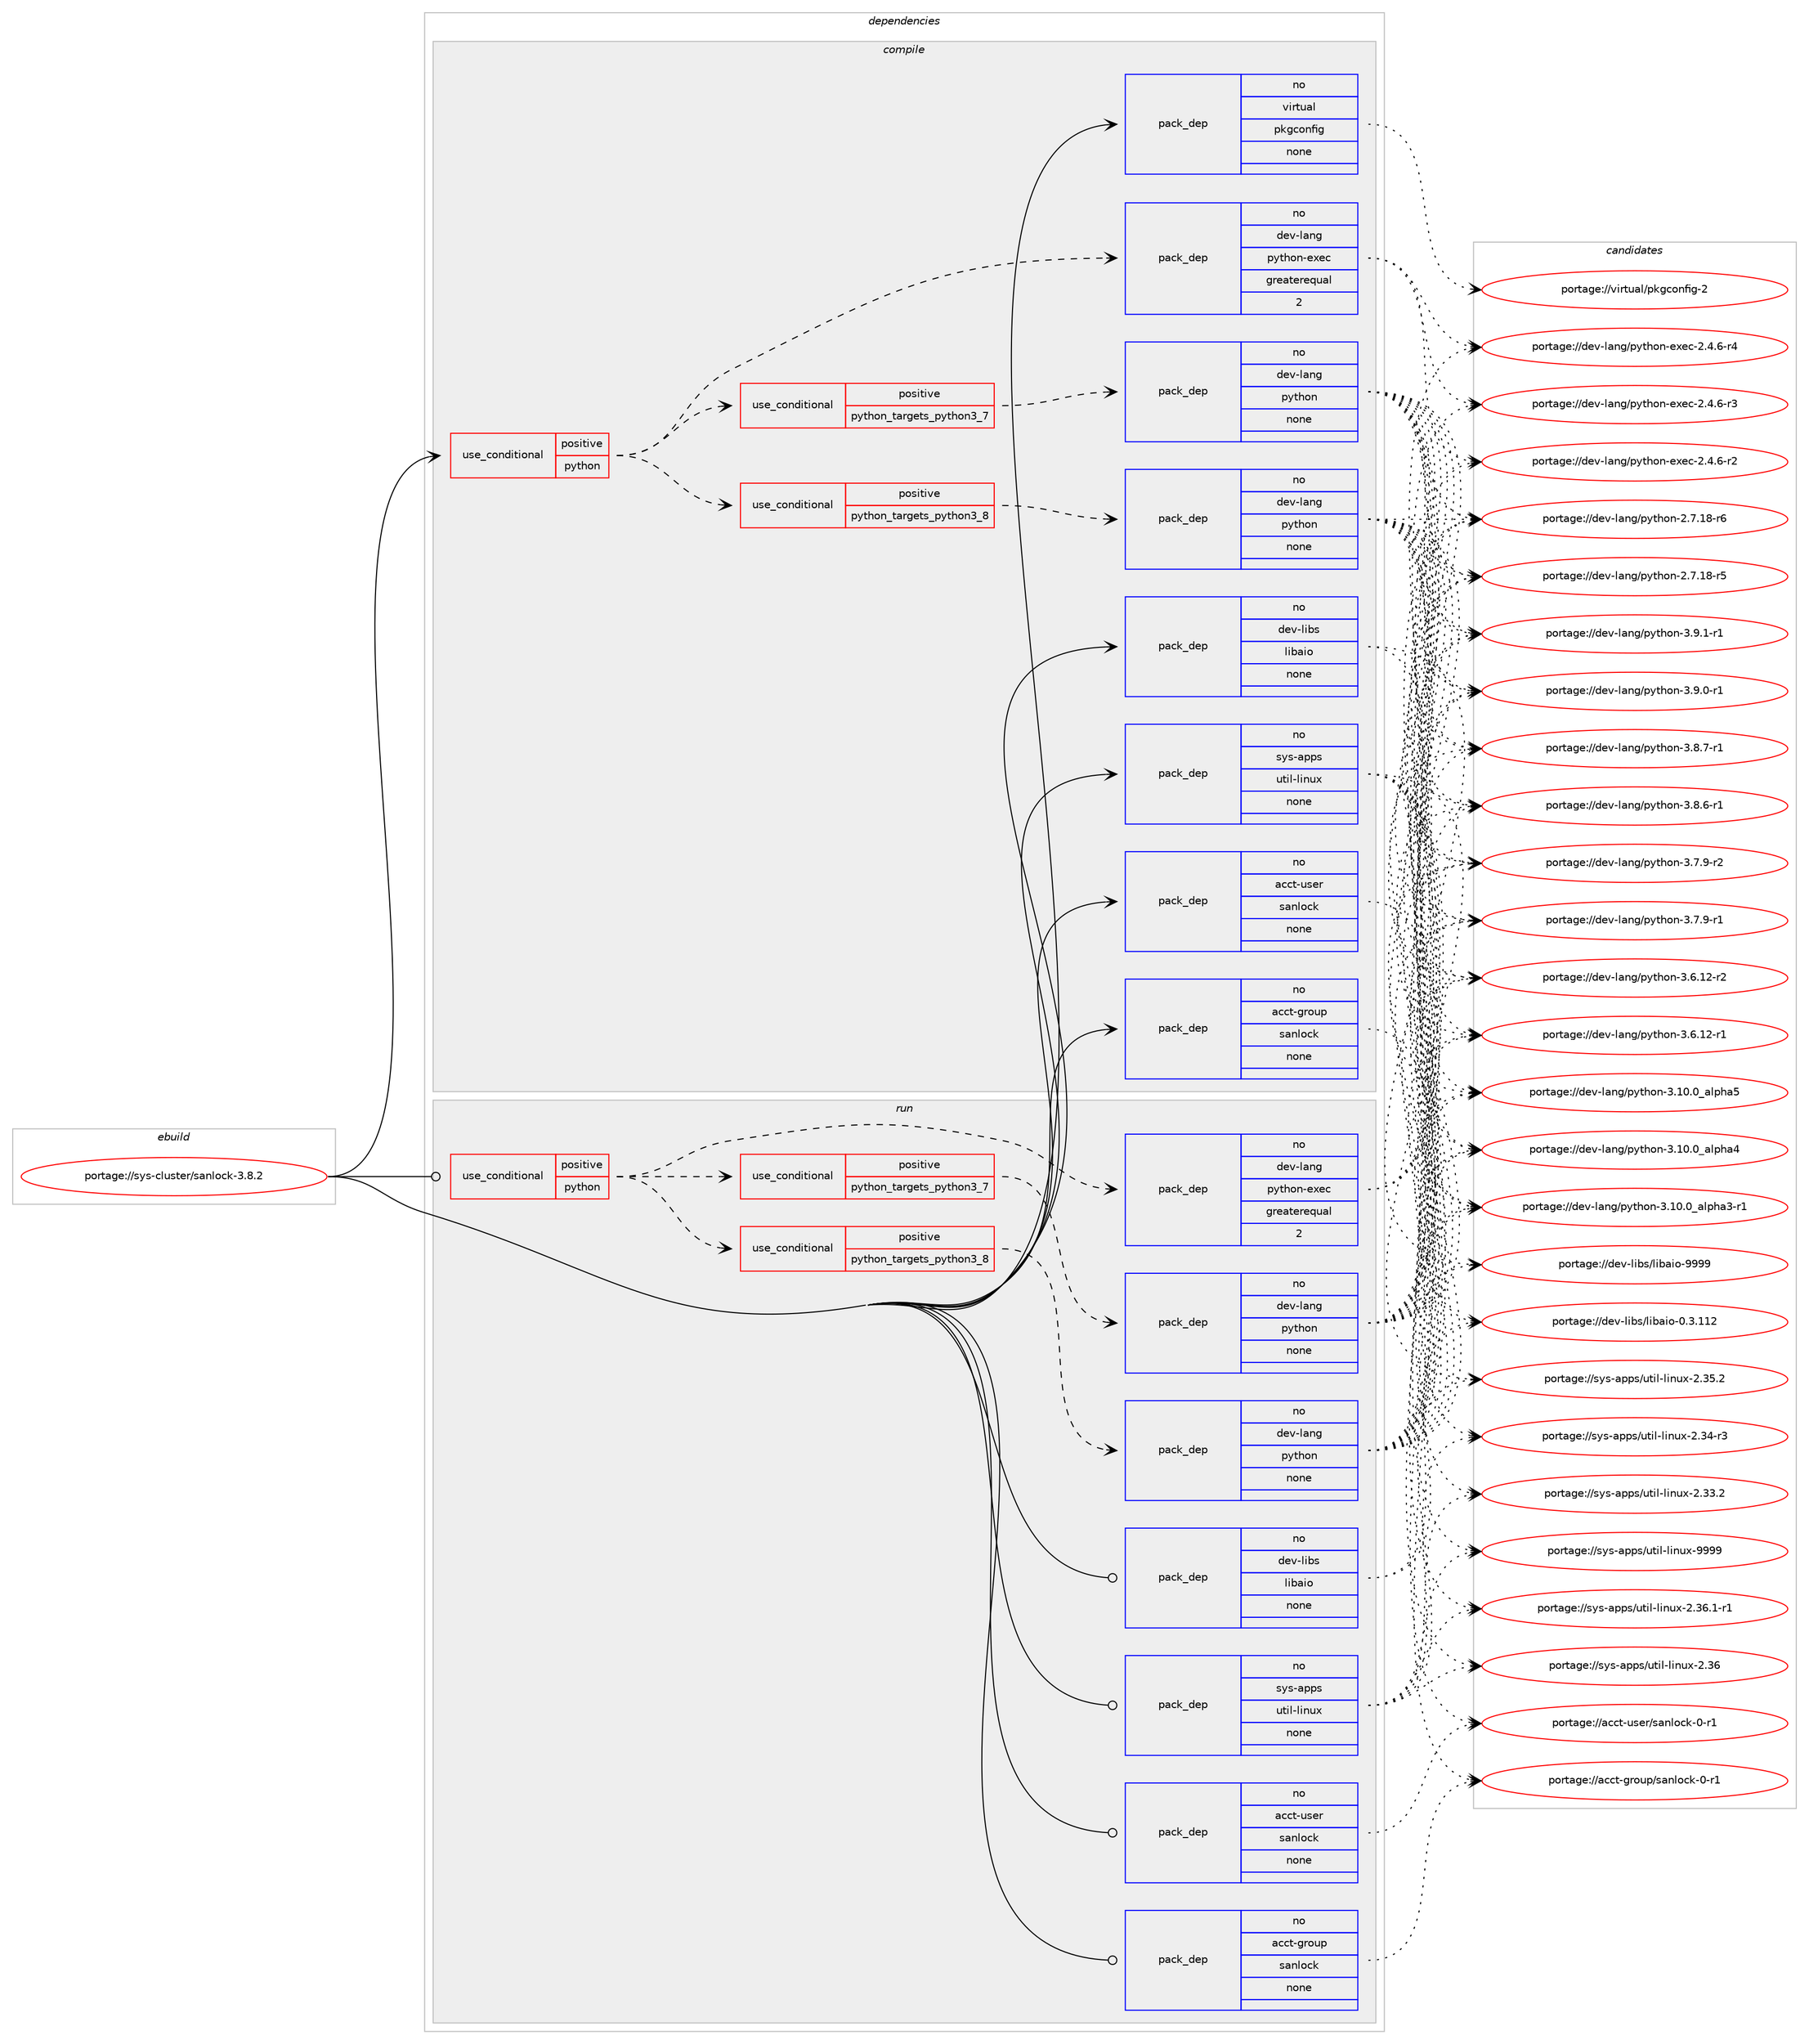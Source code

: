 digraph prolog {

# *************
# Graph options
# *************

newrank=true;
concentrate=true;
compound=true;
graph [rankdir=LR,fontname=Helvetica,fontsize=10,ranksep=1.5];#, ranksep=2.5, nodesep=0.2];
edge  [arrowhead=vee];
node  [fontname=Helvetica,fontsize=10];

# **********
# The ebuild
# **********

subgraph cluster_leftcol {
color=gray;
rank=same;
label=<<i>ebuild</i>>;
id [label="portage://sys-cluster/sanlock-3.8.2", color=red, width=4, href="../sys-cluster/sanlock-3.8.2.svg"];
}

# ****************
# The dependencies
# ****************

subgraph cluster_midcol {
color=gray;
label=<<i>dependencies</i>>;
subgraph cluster_compile {
fillcolor="#eeeeee";
style=filled;
label=<<i>compile</i>>;
subgraph cond2719 {
dependency9338 [label=<<TABLE BORDER="0" CELLBORDER="1" CELLSPACING="0" CELLPADDING="4"><TR><TD ROWSPAN="3" CELLPADDING="10">use_conditional</TD></TR><TR><TD>positive</TD></TR><TR><TD>python</TD></TR></TABLE>>, shape=none, color=red];
subgraph cond2720 {
dependency9339 [label=<<TABLE BORDER="0" CELLBORDER="1" CELLSPACING="0" CELLPADDING="4"><TR><TD ROWSPAN="3" CELLPADDING="10">use_conditional</TD></TR><TR><TD>positive</TD></TR><TR><TD>python_targets_python3_7</TD></TR></TABLE>>, shape=none, color=red];
subgraph pack6509 {
dependency9340 [label=<<TABLE BORDER="0" CELLBORDER="1" CELLSPACING="0" CELLPADDING="4" WIDTH="220"><TR><TD ROWSPAN="6" CELLPADDING="30">pack_dep</TD></TR><TR><TD WIDTH="110">no</TD></TR><TR><TD>dev-lang</TD></TR><TR><TD>python</TD></TR><TR><TD>none</TD></TR><TR><TD></TD></TR></TABLE>>, shape=none, color=blue];
}
dependency9339:e -> dependency9340:w [weight=20,style="dashed",arrowhead="vee"];
}
dependency9338:e -> dependency9339:w [weight=20,style="dashed",arrowhead="vee"];
subgraph cond2721 {
dependency9341 [label=<<TABLE BORDER="0" CELLBORDER="1" CELLSPACING="0" CELLPADDING="4"><TR><TD ROWSPAN="3" CELLPADDING="10">use_conditional</TD></TR><TR><TD>positive</TD></TR><TR><TD>python_targets_python3_8</TD></TR></TABLE>>, shape=none, color=red];
subgraph pack6510 {
dependency9342 [label=<<TABLE BORDER="0" CELLBORDER="1" CELLSPACING="0" CELLPADDING="4" WIDTH="220"><TR><TD ROWSPAN="6" CELLPADDING="30">pack_dep</TD></TR><TR><TD WIDTH="110">no</TD></TR><TR><TD>dev-lang</TD></TR><TR><TD>python</TD></TR><TR><TD>none</TD></TR><TR><TD></TD></TR></TABLE>>, shape=none, color=blue];
}
dependency9341:e -> dependency9342:w [weight=20,style="dashed",arrowhead="vee"];
}
dependency9338:e -> dependency9341:w [weight=20,style="dashed",arrowhead="vee"];
subgraph pack6511 {
dependency9343 [label=<<TABLE BORDER="0" CELLBORDER="1" CELLSPACING="0" CELLPADDING="4" WIDTH="220"><TR><TD ROWSPAN="6" CELLPADDING="30">pack_dep</TD></TR><TR><TD WIDTH="110">no</TD></TR><TR><TD>dev-lang</TD></TR><TR><TD>python-exec</TD></TR><TR><TD>greaterequal</TD></TR><TR><TD>2</TD></TR></TABLE>>, shape=none, color=blue];
}
dependency9338:e -> dependency9343:w [weight=20,style="dashed",arrowhead="vee"];
}
id:e -> dependency9338:w [weight=20,style="solid",arrowhead="vee"];
subgraph pack6512 {
dependency9344 [label=<<TABLE BORDER="0" CELLBORDER="1" CELLSPACING="0" CELLPADDING="4" WIDTH="220"><TR><TD ROWSPAN="6" CELLPADDING="30">pack_dep</TD></TR><TR><TD WIDTH="110">no</TD></TR><TR><TD>acct-group</TD></TR><TR><TD>sanlock</TD></TR><TR><TD>none</TD></TR><TR><TD></TD></TR></TABLE>>, shape=none, color=blue];
}
id:e -> dependency9344:w [weight=20,style="solid",arrowhead="vee"];
subgraph pack6513 {
dependency9345 [label=<<TABLE BORDER="0" CELLBORDER="1" CELLSPACING="0" CELLPADDING="4" WIDTH="220"><TR><TD ROWSPAN="6" CELLPADDING="30">pack_dep</TD></TR><TR><TD WIDTH="110">no</TD></TR><TR><TD>acct-user</TD></TR><TR><TD>sanlock</TD></TR><TR><TD>none</TD></TR><TR><TD></TD></TR></TABLE>>, shape=none, color=blue];
}
id:e -> dependency9345:w [weight=20,style="solid",arrowhead="vee"];
subgraph pack6514 {
dependency9346 [label=<<TABLE BORDER="0" CELLBORDER="1" CELLSPACING="0" CELLPADDING="4" WIDTH="220"><TR><TD ROWSPAN="6" CELLPADDING="30">pack_dep</TD></TR><TR><TD WIDTH="110">no</TD></TR><TR><TD>dev-libs</TD></TR><TR><TD>libaio</TD></TR><TR><TD>none</TD></TR><TR><TD></TD></TR></TABLE>>, shape=none, color=blue];
}
id:e -> dependency9346:w [weight=20,style="solid",arrowhead="vee"];
subgraph pack6515 {
dependency9347 [label=<<TABLE BORDER="0" CELLBORDER="1" CELLSPACING="0" CELLPADDING="4" WIDTH="220"><TR><TD ROWSPAN="6" CELLPADDING="30">pack_dep</TD></TR><TR><TD WIDTH="110">no</TD></TR><TR><TD>sys-apps</TD></TR><TR><TD>util-linux</TD></TR><TR><TD>none</TD></TR><TR><TD></TD></TR></TABLE>>, shape=none, color=blue];
}
id:e -> dependency9347:w [weight=20,style="solid",arrowhead="vee"];
subgraph pack6516 {
dependency9348 [label=<<TABLE BORDER="0" CELLBORDER="1" CELLSPACING="0" CELLPADDING="4" WIDTH="220"><TR><TD ROWSPAN="6" CELLPADDING="30">pack_dep</TD></TR><TR><TD WIDTH="110">no</TD></TR><TR><TD>virtual</TD></TR><TR><TD>pkgconfig</TD></TR><TR><TD>none</TD></TR><TR><TD></TD></TR></TABLE>>, shape=none, color=blue];
}
id:e -> dependency9348:w [weight=20,style="solid",arrowhead="vee"];
}
subgraph cluster_compileandrun {
fillcolor="#eeeeee";
style=filled;
label=<<i>compile and run</i>>;
}
subgraph cluster_run {
fillcolor="#eeeeee";
style=filled;
label=<<i>run</i>>;
subgraph cond2722 {
dependency9349 [label=<<TABLE BORDER="0" CELLBORDER="1" CELLSPACING="0" CELLPADDING="4"><TR><TD ROWSPAN="3" CELLPADDING="10">use_conditional</TD></TR><TR><TD>positive</TD></TR><TR><TD>python</TD></TR></TABLE>>, shape=none, color=red];
subgraph cond2723 {
dependency9350 [label=<<TABLE BORDER="0" CELLBORDER="1" CELLSPACING="0" CELLPADDING="4"><TR><TD ROWSPAN="3" CELLPADDING="10">use_conditional</TD></TR><TR><TD>positive</TD></TR><TR><TD>python_targets_python3_7</TD></TR></TABLE>>, shape=none, color=red];
subgraph pack6517 {
dependency9351 [label=<<TABLE BORDER="0" CELLBORDER="1" CELLSPACING="0" CELLPADDING="4" WIDTH="220"><TR><TD ROWSPAN="6" CELLPADDING="30">pack_dep</TD></TR><TR><TD WIDTH="110">no</TD></TR><TR><TD>dev-lang</TD></TR><TR><TD>python</TD></TR><TR><TD>none</TD></TR><TR><TD></TD></TR></TABLE>>, shape=none, color=blue];
}
dependency9350:e -> dependency9351:w [weight=20,style="dashed",arrowhead="vee"];
}
dependency9349:e -> dependency9350:w [weight=20,style="dashed",arrowhead="vee"];
subgraph cond2724 {
dependency9352 [label=<<TABLE BORDER="0" CELLBORDER="1" CELLSPACING="0" CELLPADDING="4"><TR><TD ROWSPAN="3" CELLPADDING="10">use_conditional</TD></TR><TR><TD>positive</TD></TR><TR><TD>python_targets_python3_8</TD></TR></TABLE>>, shape=none, color=red];
subgraph pack6518 {
dependency9353 [label=<<TABLE BORDER="0" CELLBORDER="1" CELLSPACING="0" CELLPADDING="4" WIDTH="220"><TR><TD ROWSPAN="6" CELLPADDING="30">pack_dep</TD></TR><TR><TD WIDTH="110">no</TD></TR><TR><TD>dev-lang</TD></TR><TR><TD>python</TD></TR><TR><TD>none</TD></TR><TR><TD></TD></TR></TABLE>>, shape=none, color=blue];
}
dependency9352:e -> dependency9353:w [weight=20,style="dashed",arrowhead="vee"];
}
dependency9349:e -> dependency9352:w [weight=20,style="dashed",arrowhead="vee"];
subgraph pack6519 {
dependency9354 [label=<<TABLE BORDER="0" CELLBORDER="1" CELLSPACING="0" CELLPADDING="4" WIDTH="220"><TR><TD ROWSPAN="6" CELLPADDING="30">pack_dep</TD></TR><TR><TD WIDTH="110">no</TD></TR><TR><TD>dev-lang</TD></TR><TR><TD>python-exec</TD></TR><TR><TD>greaterequal</TD></TR><TR><TD>2</TD></TR></TABLE>>, shape=none, color=blue];
}
dependency9349:e -> dependency9354:w [weight=20,style="dashed",arrowhead="vee"];
}
id:e -> dependency9349:w [weight=20,style="solid",arrowhead="odot"];
subgraph pack6520 {
dependency9355 [label=<<TABLE BORDER="0" CELLBORDER="1" CELLSPACING="0" CELLPADDING="4" WIDTH="220"><TR><TD ROWSPAN="6" CELLPADDING="30">pack_dep</TD></TR><TR><TD WIDTH="110">no</TD></TR><TR><TD>acct-group</TD></TR><TR><TD>sanlock</TD></TR><TR><TD>none</TD></TR><TR><TD></TD></TR></TABLE>>, shape=none, color=blue];
}
id:e -> dependency9355:w [weight=20,style="solid",arrowhead="odot"];
subgraph pack6521 {
dependency9356 [label=<<TABLE BORDER="0" CELLBORDER="1" CELLSPACING="0" CELLPADDING="4" WIDTH="220"><TR><TD ROWSPAN="6" CELLPADDING="30">pack_dep</TD></TR><TR><TD WIDTH="110">no</TD></TR><TR><TD>acct-user</TD></TR><TR><TD>sanlock</TD></TR><TR><TD>none</TD></TR><TR><TD></TD></TR></TABLE>>, shape=none, color=blue];
}
id:e -> dependency9356:w [weight=20,style="solid",arrowhead="odot"];
subgraph pack6522 {
dependency9357 [label=<<TABLE BORDER="0" CELLBORDER="1" CELLSPACING="0" CELLPADDING="4" WIDTH="220"><TR><TD ROWSPAN="6" CELLPADDING="30">pack_dep</TD></TR><TR><TD WIDTH="110">no</TD></TR><TR><TD>dev-libs</TD></TR><TR><TD>libaio</TD></TR><TR><TD>none</TD></TR><TR><TD></TD></TR></TABLE>>, shape=none, color=blue];
}
id:e -> dependency9357:w [weight=20,style="solid",arrowhead="odot"];
subgraph pack6523 {
dependency9358 [label=<<TABLE BORDER="0" CELLBORDER="1" CELLSPACING="0" CELLPADDING="4" WIDTH="220"><TR><TD ROWSPAN="6" CELLPADDING="30">pack_dep</TD></TR><TR><TD WIDTH="110">no</TD></TR><TR><TD>sys-apps</TD></TR><TR><TD>util-linux</TD></TR><TR><TD>none</TD></TR><TR><TD></TD></TR></TABLE>>, shape=none, color=blue];
}
id:e -> dependency9358:w [weight=20,style="solid",arrowhead="odot"];
}
}

# **************
# The candidates
# **************

subgraph cluster_choices {
rank=same;
color=gray;
label=<<i>candidates</i>>;

subgraph choice6509 {
color=black;
nodesep=1;
choice1001011184510897110103471121211161041111104551465746494511449 [label="portage://dev-lang/python-3.9.1-r1", color=red, width=4,href="../dev-lang/python-3.9.1-r1.svg"];
choice1001011184510897110103471121211161041111104551465746484511449 [label="portage://dev-lang/python-3.9.0-r1", color=red, width=4,href="../dev-lang/python-3.9.0-r1.svg"];
choice1001011184510897110103471121211161041111104551465646554511449 [label="portage://dev-lang/python-3.8.7-r1", color=red, width=4,href="../dev-lang/python-3.8.7-r1.svg"];
choice1001011184510897110103471121211161041111104551465646544511449 [label="portage://dev-lang/python-3.8.6-r1", color=red, width=4,href="../dev-lang/python-3.8.6-r1.svg"];
choice1001011184510897110103471121211161041111104551465546574511450 [label="portage://dev-lang/python-3.7.9-r2", color=red, width=4,href="../dev-lang/python-3.7.9-r2.svg"];
choice1001011184510897110103471121211161041111104551465546574511449 [label="portage://dev-lang/python-3.7.9-r1", color=red, width=4,href="../dev-lang/python-3.7.9-r1.svg"];
choice100101118451089711010347112121116104111110455146544649504511450 [label="portage://dev-lang/python-3.6.12-r2", color=red, width=4,href="../dev-lang/python-3.6.12-r2.svg"];
choice100101118451089711010347112121116104111110455146544649504511449 [label="portage://dev-lang/python-3.6.12-r1", color=red, width=4,href="../dev-lang/python-3.6.12-r1.svg"];
choice1001011184510897110103471121211161041111104551464948464895971081121049753 [label="portage://dev-lang/python-3.10.0_alpha5", color=red, width=4,href="../dev-lang/python-3.10.0_alpha5.svg"];
choice1001011184510897110103471121211161041111104551464948464895971081121049752 [label="portage://dev-lang/python-3.10.0_alpha4", color=red, width=4,href="../dev-lang/python-3.10.0_alpha4.svg"];
choice10010111845108971101034711212111610411111045514649484648959710811210497514511449 [label="portage://dev-lang/python-3.10.0_alpha3-r1", color=red, width=4,href="../dev-lang/python-3.10.0_alpha3-r1.svg"];
choice100101118451089711010347112121116104111110455046554649564511454 [label="portage://dev-lang/python-2.7.18-r6", color=red, width=4,href="../dev-lang/python-2.7.18-r6.svg"];
choice100101118451089711010347112121116104111110455046554649564511453 [label="portage://dev-lang/python-2.7.18-r5", color=red, width=4,href="../dev-lang/python-2.7.18-r5.svg"];
dependency9340:e -> choice1001011184510897110103471121211161041111104551465746494511449:w [style=dotted,weight="100"];
dependency9340:e -> choice1001011184510897110103471121211161041111104551465746484511449:w [style=dotted,weight="100"];
dependency9340:e -> choice1001011184510897110103471121211161041111104551465646554511449:w [style=dotted,weight="100"];
dependency9340:e -> choice1001011184510897110103471121211161041111104551465646544511449:w [style=dotted,weight="100"];
dependency9340:e -> choice1001011184510897110103471121211161041111104551465546574511450:w [style=dotted,weight="100"];
dependency9340:e -> choice1001011184510897110103471121211161041111104551465546574511449:w [style=dotted,weight="100"];
dependency9340:e -> choice100101118451089711010347112121116104111110455146544649504511450:w [style=dotted,weight="100"];
dependency9340:e -> choice100101118451089711010347112121116104111110455146544649504511449:w [style=dotted,weight="100"];
dependency9340:e -> choice1001011184510897110103471121211161041111104551464948464895971081121049753:w [style=dotted,weight="100"];
dependency9340:e -> choice1001011184510897110103471121211161041111104551464948464895971081121049752:w [style=dotted,weight="100"];
dependency9340:e -> choice10010111845108971101034711212111610411111045514649484648959710811210497514511449:w [style=dotted,weight="100"];
dependency9340:e -> choice100101118451089711010347112121116104111110455046554649564511454:w [style=dotted,weight="100"];
dependency9340:e -> choice100101118451089711010347112121116104111110455046554649564511453:w [style=dotted,weight="100"];
}
subgraph choice6510 {
color=black;
nodesep=1;
choice1001011184510897110103471121211161041111104551465746494511449 [label="portage://dev-lang/python-3.9.1-r1", color=red, width=4,href="../dev-lang/python-3.9.1-r1.svg"];
choice1001011184510897110103471121211161041111104551465746484511449 [label="portage://dev-lang/python-3.9.0-r1", color=red, width=4,href="../dev-lang/python-3.9.0-r1.svg"];
choice1001011184510897110103471121211161041111104551465646554511449 [label="portage://dev-lang/python-3.8.7-r1", color=red, width=4,href="../dev-lang/python-3.8.7-r1.svg"];
choice1001011184510897110103471121211161041111104551465646544511449 [label="portage://dev-lang/python-3.8.6-r1", color=red, width=4,href="../dev-lang/python-3.8.6-r1.svg"];
choice1001011184510897110103471121211161041111104551465546574511450 [label="portage://dev-lang/python-3.7.9-r2", color=red, width=4,href="../dev-lang/python-3.7.9-r2.svg"];
choice1001011184510897110103471121211161041111104551465546574511449 [label="portage://dev-lang/python-3.7.9-r1", color=red, width=4,href="../dev-lang/python-3.7.9-r1.svg"];
choice100101118451089711010347112121116104111110455146544649504511450 [label="portage://dev-lang/python-3.6.12-r2", color=red, width=4,href="../dev-lang/python-3.6.12-r2.svg"];
choice100101118451089711010347112121116104111110455146544649504511449 [label="portage://dev-lang/python-3.6.12-r1", color=red, width=4,href="../dev-lang/python-3.6.12-r1.svg"];
choice1001011184510897110103471121211161041111104551464948464895971081121049753 [label="portage://dev-lang/python-3.10.0_alpha5", color=red, width=4,href="../dev-lang/python-3.10.0_alpha5.svg"];
choice1001011184510897110103471121211161041111104551464948464895971081121049752 [label="portage://dev-lang/python-3.10.0_alpha4", color=red, width=4,href="../dev-lang/python-3.10.0_alpha4.svg"];
choice10010111845108971101034711212111610411111045514649484648959710811210497514511449 [label="portage://dev-lang/python-3.10.0_alpha3-r1", color=red, width=4,href="../dev-lang/python-3.10.0_alpha3-r1.svg"];
choice100101118451089711010347112121116104111110455046554649564511454 [label="portage://dev-lang/python-2.7.18-r6", color=red, width=4,href="../dev-lang/python-2.7.18-r6.svg"];
choice100101118451089711010347112121116104111110455046554649564511453 [label="portage://dev-lang/python-2.7.18-r5", color=red, width=4,href="../dev-lang/python-2.7.18-r5.svg"];
dependency9342:e -> choice1001011184510897110103471121211161041111104551465746494511449:w [style=dotted,weight="100"];
dependency9342:e -> choice1001011184510897110103471121211161041111104551465746484511449:w [style=dotted,weight="100"];
dependency9342:e -> choice1001011184510897110103471121211161041111104551465646554511449:w [style=dotted,weight="100"];
dependency9342:e -> choice1001011184510897110103471121211161041111104551465646544511449:w [style=dotted,weight="100"];
dependency9342:e -> choice1001011184510897110103471121211161041111104551465546574511450:w [style=dotted,weight="100"];
dependency9342:e -> choice1001011184510897110103471121211161041111104551465546574511449:w [style=dotted,weight="100"];
dependency9342:e -> choice100101118451089711010347112121116104111110455146544649504511450:w [style=dotted,weight="100"];
dependency9342:e -> choice100101118451089711010347112121116104111110455146544649504511449:w [style=dotted,weight="100"];
dependency9342:e -> choice1001011184510897110103471121211161041111104551464948464895971081121049753:w [style=dotted,weight="100"];
dependency9342:e -> choice1001011184510897110103471121211161041111104551464948464895971081121049752:w [style=dotted,weight="100"];
dependency9342:e -> choice10010111845108971101034711212111610411111045514649484648959710811210497514511449:w [style=dotted,weight="100"];
dependency9342:e -> choice100101118451089711010347112121116104111110455046554649564511454:w [style=dotted,weight="100"];
dependency9342:e -> choice100101118451089711010347112121116104111110455046554649564511453:w [style=dotted,weight="100"];
}
subgraph choice6511 {
color=black;
nodesep=1;
choice10010111845108971101034711212111610411111045101120101994550465246544511452 [label="portage://dev-lang/python-exec-2.4.6-r4", color=red, width=4,href="../dev-lang/python-exec-2.4.6-r4.svg"];
choice10010111845108971101034711212111610411111045101120101994550465246544511451 [label="portage://dev-lang/python-exec-2.4.6-r3", color=red, width=4,href="../dev-lang/python-exec-2.4.6-r3.svg"];
choice10010111845108971101034711212111610411111045101120101994550465246544511450 [label="portage://dev-lang/python-exec-2.4.6-r2", color=red, width=4,href="../dev-lang/python-exec-2.4.6-r2.svg"];
dependency9343:e -> choice10010111845108971101034711212111610411111045101120101994550465246544511452:w [style=dotted,weight="100"];
dependency9343:e -> choice10010111845108971101034711212111610411111045101120101994550465246544511451:w [style=dotted,weight="100"];
dependency9343:e -> choice10010111845108971101034711212111610411111045101120101994550465246544511450:w [style=dotted,weight="100"];
}
subgraph choice6512 {
color=black;
nodesep=1;
choice9799991164510311411111711247115971101081119910745484511449 [label="portage://acct-group/sanlock-0-r1", color=red, width=4,href="../acct-group/sanlock-0-r1.svg"];
dependency9344:e -> choice9799991164510311411111711247115971101081119910745484511449:w [style=dotted,weight="100"];
}
subgraph choice6513 {
color=black;
nodesep=1;
choice9799991164511711510111447115971101081119910745484511449 [label="portage://acct-user/sanlock-0-r1", color=red, width=4,href="../acct-user/sanlock-0-r1.svg"];
dependency9345:e -> choice9799991164511711510111447115971101081119910745484511449:w [style=dotted,weight="100"];
}
subgraph choice6514 {
color=black;
nodesep=1;
choice10010111845108105981154710810598971051114557575757 [label="portage://dev-libs/libaio-9999", color=red, width=4,href="../dev-libs/libaio-9999.svg"];
choice10010111845108105981154710810598971051114548465146494950 [label="portage://dev-libs/libaio-0.3.112", color=red, width=4,href="../dev-libs/libaio-0.3.112.svg"];
dependency9346:e -> choice10010111845108105981154710810598971051114557575757:w [style=dotted,weight="100"];
dependency9346:e -> choice10010111845108105981154710810598971051114548465146494950:w [style=dotted,weight="100"];
}
subgraph choice6515 {
color=black;
nodesep=1;
choice115121115459711211211547117116105108451081051101171204557575757 [label="portage://sys-apps/util-linux-9999", color=red, width=4,href="../sys-apps/util-linux-9999.svg"];
choice11512111545971121121154711711610510845108105110117120455046515446494511449 [label="portage://sys-apps/util-linux-2.36.1-r1", color=red, width=4,href="../sys-apps/util-linux-2.36.1-r1.svg"];
choice115121115459711211211547117116105108451081051101171204550465154 [label="portage://sys-apps/util-linux-2.36", color=red, width=4,href="../sys-apps/util-linux-2.36.svg"];
choice1151211154597112112115471171161051084510810511011712045504651534650 [label="portage://sys-apps/util-linux-2.35.2", color=red, width=4,href="../sys-apps/util-linux-2.35.2.svg"];
choice1151211154597112112115471171161051084510810511011712045504651524511451 [label="portage://sys-apps/util-linux-2.34-r3", color=red, width=4,href="../sys-apps/util-linux-2.34-r3.svg"];
choice1151211154597112112115471171161051084510810511011712045504651514650 [label="portage://sys-apps/util-linux-2.33.2", color=red, width=4,href="../sys-apps/util-linux-2.33.2.svg"];
dependency9347:e -> choice115121115459711211211547117116105108451081051101171204557575757:w [style=dotted,weight="100"];
dependency9347:e -> choice11512111545971121121154711711610510845108105110117120455046515446494511449:w [style=dotted,weight="100"];
dependency9347:e -> choice115121115459711211211547117116105108451081051101171204550465154:w [style=dotted,weight="100"];
dependency9347:e -> choice1151211154597112112115471171161051084510810511011712045504651534650:w [style=dotted,weight="100"];
dependency9347:e -> choice1151211154597112112115471171161051084510810511011712045504651524511451:w [style=dotted,weight="100"];
dependency9347:e -> choice1151211154597112112115471171161051084510810511011712045504651514650:w [style=dotted,weight="100"];
}
subgraph choice6516 {
color=black;
nodesep=1;
choice1181051141161179710847112107103991111101021051034550 [label="portage://virtual/pkgconfig-2", color=red, width=4,href="../virtual/pkgconfig-2.svg"];
dependency9348:e -> choice1181051141161179710847112107103991111101021051034550:w [style=dotted,weight="100"];
}
subgraph choice6517 {
color=black;
nodesep=1;
choice1001011184510897110103471121211161041111104551465746494511449 [label="portage://dev-lang/python-3.9.1-r1", color=red, width=4,href="../dev-lang/python-3.9.1-r1.svg"];
choice1001011184510897110103471121211161041111104551465746484511449 [label="portage://dev-lang/python-3.9.0-r1", color=red, width=4,href="../dev-lang/python-3.9.0-r1.svg"];
choice1001011184510897110103471121211161041111104551465646554511449 [label="portage://dev-lang/python-3.8.7-r1", color=red, width=4,href="../dev-lang/python-3.8.7-r1.svg"];
choice1001011184510897110103471121211161041111104551465646544511449 [label="portage://dev-lang/python-3.8.6-r1", color=red, width=4,href="../dev-lang/python-3.8.6-r1.svg"];
choice1001011184510897110103471121211161041111104551465546574511450 [label="portage://dev-lang/python-3.7.9-r2", color=red, width=4,href="../dev-lang/python-3.7.9-r2.svg"];
choice1001011184510897110103471121211161041111104551465546574511449 [label="portage://dev-lang/python-3.7.9-r1", color=red, width=4,href="../dev-lang/python-3.7.9-r1.svg"];
choice100101118451089711010347112121116104111110455146544649504511450 [label="portage://dev-lang/python-3.6.12-r2", color=red, width=4,href="../dev-lang/python-3.6.12-r2.svg"];
choice100101118451089711010347112121116104111110455146544649504511449 [label="portage://dev-lang/python-3.6.12-r1", color=red, width=4,href="../dev-lang/python-3.6.12-r1.svg"];
choice1001011184510897110103471121211161041111104551464948464895971081121049753 [label="portage://dev-lang/python-3.10.0_alpha5", color=red, width=4,href="../dev-lang/python-3.10.0_alpha5.svg"];
choice1001011184510897110103471121211161041111104551464948464895971081121049752 [label="portage://dev-lang/python-3.10.0_alpha4", color=red, width=4,href="../dev-lang/python-3.10.0_alpha4.svg"];
choice10010111845108971101034711212111610411111045514649484648959710811210497514511449 [label="portage://dev-lang/python-3.10.0_alpha3-r1", color=red, width=4,href="../dev-lang/python-3.10.0_alpha3-r1.svg"];
choice100101118451089711010347112121116104111110455046554649564511454 [label="portage://dev-lang/python-2.7.18-r6", color=red, width=4,href="../dev-lang/python-2.7.18-r6.svg"];
choice100101118451089711010347112121116104111110455046554649564511453 [label="portage://dev-lang/python-2.7.18-r5", color=red, width=4,href="../dev-lang/python-2.7.18-r5.svg"];
dependency9351:e -> choice1001011184510897110103471121211161041111104551465746494511449:w [style=dotted,weight="100"];
dependency9351:e -> choice1001011184510897110103471121211161041111104551465746484511449:w [style=dotted,weight="100"];
dependency9351:e -> choice1001011184510897110103471121211161041111104551465646554511449:w [style=dotted,weight="100"];
dependency9351:e -> choice1001011184510897110103471121211161041111104551465646544511449:w [style=dotted,weight="100"];
dependency9351:e -> choice1001011184510897110103471121211161041111104551465546574511450:w [style=dotted,weight="100"];
dependency9351:e -> choice1001011184510897110103471121211161041111104551465546574511449:w [style=dotted,weight="100"];
dependency9351:e -> choice100101118451089711010347112121116104111110455146544649504511450:w [style=dotted,weight="100"];
dependency9351:e -> choice100101118451089711010347112121116104111110455146544649504511449:w [style=dotted,weight="100"];
dependency9351:e -> choice1001011184510897110103471121211161041111104551464948464895971081121049753:w [style=dotted,weight="100"];
dependency9351:e -> choice1001011184510897110103471121211161041111104551464948464895971081121049752:w [style=dotted,weight="100"];
dependency9351:e -> choice10010111845108971101034711212111610411111045514649484648959710811210497514511449:w [style=dotted,weight="100"];
dependency9351:e -> choice100101118451089711010347112121116104111110455046554649564511454:w [style=dotted,weight="100"];
dependency9351:e -> choice100101118451089711010347112121116104111110455046554649564511453:w [style=dotted,weight="100"];
}
subgraph choice6518 {
color=black;
nodesep=1;
choice1001011184510897110103471121211161041111104551465746494511449 [label="portage://dev-lang/python-3.9.1-r1", color=red, width=4,href="../dev-lang/python-3.9.1-r1.svg"];
choice1001011184510897110103471121211161041111104551465746484511449 [label="portage://dev-lang/python-3.9.0-r1", color=red, width=4,href="../dev-lang/python-3.9.0-r1.svg"];
choice1001011184510897110103471121211161041111104551465646554511449 [label="portage://dev-lang/python-3.8.7-r1", color=red, width=4,href="../dev-lang/python-3.8.7-r1.svg"];
choice1001011184510897110103471121211161041111104551465646544511449 [label="portage://dev-lang/python-3.8.6-r1", color=red, width=4,href="../dev-lang/python-3.8.6-r1.svg"];
choice1001011184510897110103471121211161041111104551465546574511450 [label="portage://dev-lang/python-3.7.9-r2", color=red, width=4,href="../dev-lang/python-3.7.9-r2.svg"];
choice1001011184510897110103471121211161041111104551465546574511449 [label="portage://dev-lang/python-3.7.9-r1", color=red, width=4,href="../dev-lang/python-3.7.9-r1.svg"];
choice100101118451089711010347112121116104111110455146544649504511450 [label="portage://dev-lang/python-3.6.12-r2", color=red, width=4,href="../dev-lang/python-3.6.12-r2.svg"];
choice100101118451089711010347112121116104111110455146544649504511449 [label="portage://dev-lang/python-3.6.12-r1", color=red, width=4,href="../dev-lang/python-3.6.12-r1.svg"];
choice1001011184510897110103471121211161041111104551464948464895971081121049753 [label="portage://dev-lang/python-3.10.0_alpha5", color=red, width=4,href="../dev-lang/python-3.10.0_alpha5.svg"];
choice1001011184510897110103471121211161041111104551464948464895971081121049752 [label="portage://dev-lang/python-3.10.0_alpha4", color=red, width=4,href="../dev-lang/python-3.10.0_alpha4.svg"];
choice10010111845108971101034711212111610411111045514649484648959710811210497514511449 [label="portage://dev-lang/python-3.10.0_alpha3-r1", color=red, width=4,href="../dev-lang/python-3.10.0_alpha3-r1.svg"];
choice100101118451089711010347112121116104111110455046554649564511454 [label="portage://dev-lang/python-2.7.18-r6", color=red, width=4,href="../dev-lang/python-2.7.18-r6.svg"];
choice100101118451089711010347112121116104111110455046554649564511453 [label="portage://dev-lang/python-2.7.18-r5", color=red, width=4,href="../dev-lang/python-2.7.18-r5.svg"];
dependency9353:e -> choice1001011184510897110103471121211161041111104551465746494511449:w [style=dotted,weight="100"];
dependency9353:e -> choice1001011184510897110103471121211161041111104551465746484511449:w [style=dotted,weight="100"];
dependency9353:e -> choice1001011184510897110103471121211161041111104551465646554511449:w [style=dotted,weight="100"];
dependency9353:e -> choice1001011184510897110103471121211161041111104551465646544511449:w [style=dotted,weight="100"];
dependency9353:e -> choice1001011184510897110103471121211161041111104551465546574511450:w [style=dotted,weight="100"];
dependency9353:e -> choice1001011184510897110103471121211161041111104551465546574511449:w [style=dotted,weight="100"];
dependency9353:e -> choice100101118451089711010347112121116104111110455146544649504511450:w [style=dotted,weight="100"];
dependency9353:e -> choice100101118451089711010347112121116104111110455146544649504511449:w [style=dotted,weight="100"];
dependency9353:e -> choice1001011184510897110103471121211161041111104551464948464895971081121049753:w [style=dotted,weight="100"];
dependency9353:e -> choice1001011184510897110103471121211161041111104551464948464895971081121049752:w [style=dotted,weight="100"];
dependency9353:e -> choice10010111845108971101034711212111610411111045514649484648959710811210497514511449:w [style=dotted,weight="100"];
dependency9353:e -> choice100101118451089711010347112121116104111110455046554649564511454:w [style=dotted,weight="100"];
dependency9353:e -> choice100101118451089711010347112121116104111110455046554649564511453:w [style=dotted,weight="100"];
}
subgraph choice6519 {
color=black;
nodesep=1;
choice10010111845108971101034711212111610411111045101120101994550465246544511452 [label="portage://dev-lang/python-exec-2.4.6-r4", color=red, width=4,href="../dev-lang/python-exec-2.4.6-r4.svg"];
choice10010111845108971101034711212111610411111045101120101994550465246544511451 [label="portage://dev-lang/python-exec-2.4.6-r3", color=red, width=4,href="../dev-lang/python-exec-2.4.6-r3.svg"];
choice10010111845108971101034711212111610411111045101120101994550465246544511450 [label="portage://dev-lang/python-exec-2.4.6-r2", color=red, width=4,href="../dev-lang/python-exec-2.4.6-r2.svg"];
dependency9354:e -> choice10010111845108971101034711212111610411111045101120101994550465246544511452:w [style=dotted,weight="100"];
dependency9354:e -> choice10010111845108971101034711212111610411111045101120101994550465246544511451:w [style=dotted,weight="100"];
dependency9354:e -> choice10010111845108971101034711212111610411111045101120101994550465246544511450:w [style=dotted,weight="100"];
}
subgraph choice6520 {
color=black;
nodesep=1;
choice9799991164510311411111711247115971101081119910745484511449 [label="portage://acct-group/sanlock-0-r1", color=red, width=4,href="../acct-group/sanlock-0-r1.svg"];
dependency9355:e -> choice9799991164510311411111711247115971101081119910745484511449:w [style=dotted,weight="100"];
}
subgraph choice6521 {
color=black;
nodesep=1;
choice9799991164511711510111447115971101081119910745484511449 [label="portage://acct-user/sanlock-0-r1", color=red, width=4,href="../acct-user/sanlock-0-r1.svg"];
dependency9356:e -> choice9799991164511711510111447115971101081119910745484511449:w [style=dotted,weight="100"];
}
subgraph choice6522 {
color=black;
nodesep=1;
choice10010111845108105981154710810598971051114557575757 [label="portage://dev-libs/libaio-9999", color=red, width=4,href="../dev-libs/libaio-9999.svg"];
choice10010111845108105981154710810598971051114548465146494950 [label="portage://dev-libs/libaio-0.3.112", color=red, width=4,href="../dev-libs/libaio-0.3.112.svg"];
dependency9357:e -> choice10010111845108105981154710810598971051114557575757:w [style=dotted,weight="100"];
dependency9357:e -> choice10010111845108105981154710810598971051114548465146494950:w [style=dotted,weight="100"];
}
subgraph choice6523 {
color=black;
nodesep=1;
choice115121115459711211211547117116105108451081051101171204557575757 [label="portage://sys-apps/util-linux-9999", color=red, width=4,href="../sys-apps/util-linux-9999.svg"];
choice11512111545971121121154711711610510845108105110117120455046515446494511449 [label="portage://sys-apps/util-linux-2.36.1-r1", color=red, width=4,href="../sys-apps/util-linux-2.36.1-r1.svg"];
choice115121115459711211211547117116105108451081051101171204550465154 [label="portage://sys-apps/util-linux-2.36", color=red, width=4,href="../sys-apps/util-linux-2.36.svg"];
choice1151211154597112112115471171161051084510810511011712045504651534650 [label="portage://sys-apps/util-linux-2.35.2", color=red, width=4,href="../sys-apps/util-linux-2.35.2.svg"];
choice1151211154597112112115471171161051084510810511011712045504651524511451 [label="portage://sys-apps/util-linux-2.34-r3", color=red, width=4,href="../sys-apps/util-linux-2.34-r3.svg"];
choice1151211154597112112115471171161051084510810511011712045504651514650 [label="portage://sys-apps/util-linux-2.33.2", color=red, width=4,href="../sys-apps/util-linux-2.33.2.svg"];
dependency9358:e -> choice115121115459711211211547117116105108451081051101171204557575757:w [style=dotted,weight="100"];
dependency9358:e -> choice11512111545971121121154711711610510845108105110117120455046515446494511449:w [style=dotted,weight="100"];
dependency9358:e -> choice115121115459711211211547117116105108451081051101171204550465154:w [style=dotted,weight="100"];
dependency9358:e -> choice1151211154597112112115471171161051084510810511011712045504651534650:w [style=dotted,weight="100"];
dependency9358:e -> choice1151211154597112112115471171161051084510810511011712045504651524511451:w [style=dotted,weight="100"];
dependency9358:e -> choice1151211154597112112115471171161051084510810511011712045504651514650:w [style=dotted,weight="100"];
}
}

}
